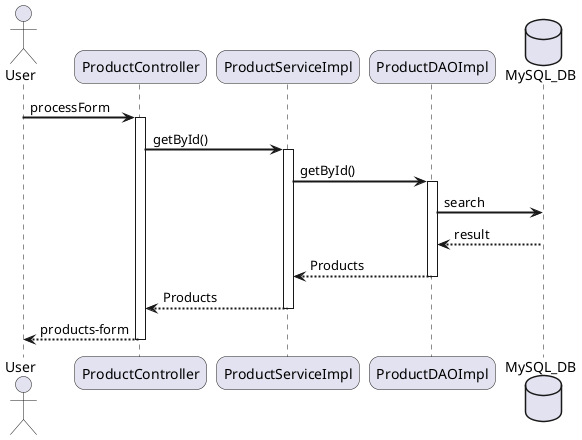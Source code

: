 @startuml
skinparam sequenceArrowThickness 2
skinparam roundcorner 20
skinparam maxmessagesize 60

actor User
participant "ProductController" as A
participant "ProductServiceImpl" as B
participant "ProductDAOImpl" as C
database "MySQL_DB" as D

User -> A: processForm
activate A

A -> B: getById()
activate B

B -> C: getById()
activate C
C -> D: search
D --> C: result


C --> B: Products
deactivate C

B --> A: Products
deactivate B

A --> User: products-form

deactivate A


@enduml
